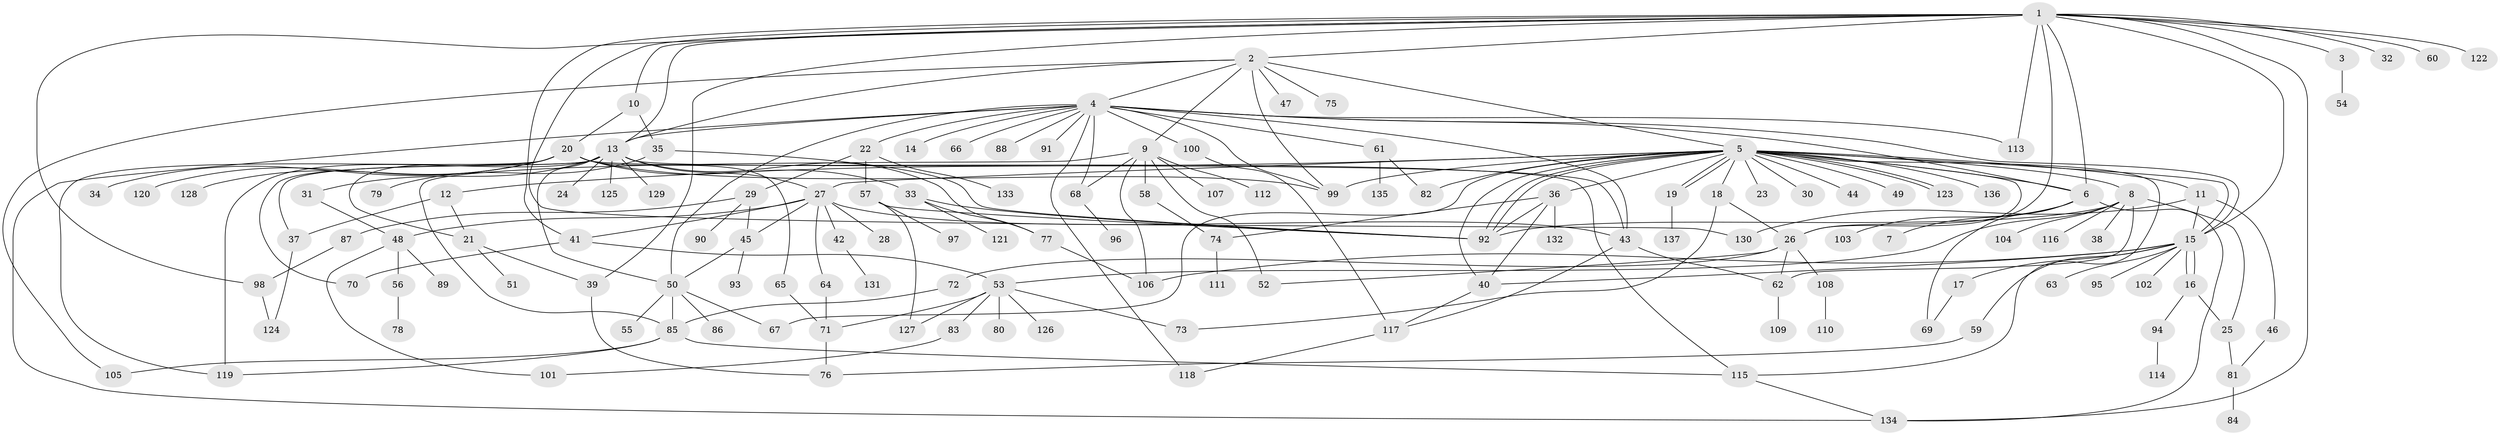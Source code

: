 // Generated by graph-tools (version 1.1) at 2025/49/03/09/25 03:49:50]
// undirected, 137 vertices, 209 edges
graph export_dot {
graph [start="1"]
  node [color=gray90,style=filled];
  1;
  2;
  3;
  4;
  5;
  6;
  7;
  8;
  9;
  10;
  11;
  12;
  13;
  14;
  15;
  16;
  17;
  18;
  19;
  20;
  21;
  22;
  23;
  24;
  25;
  26;
  27;
  28;
  29;
  30;
  31;
  32;
  33;
  34;
  35;
  36;
  37;
  38;
  39;
  40;
  41;
  42;
  43;
  44;
  45;
  46;
  47;
  48;
  49;
  50;
  51;
  52;
  53;
  54;
  55;
  56;
  57;
  58;
  59;
  60;
  61;
  62;
  63;
  64;
  65;
  66;
  67;
  68;
  69;
  70;
  71;
  72;
  73;
  74;
  75;
  76;
  77;
  78;
  79;
  80;
  81;
  82;
  83;
  84;
  85;
  86;
  87;
  88;
  89;
  90;
  91;
  92;
  93;
  94;
  95;
  96;
  97;
  98;
  99;
  100;
  101;
  102;
  103;
  104;
  105;
  106;
  107;
  108;
  109;
  110;
  111;
  112;
  113;
  114;
  115;
  116;
  117;
  118;
  119;
  120;
  121;
  122;
  123;
  124;
  125;
  126;
  127;
  128;
  129;
  130;
  131;
  132;
  133;
  134;
  135;
  136;
  137;
  1 -- 2;
  1 -- 3;
  1 -- 6;
  1 -- 10;
  1 -- 13;
  1 -- 15;
  1 -- 26;
  1 -- 32;
  1 -- 39;
  1 -- 41;
  1 -- 60;
  1 -- 98;
  1 -- 113;
  1 -- 122;
  1 -- 130;
  1 -- 134;
  2 -- 4;
  2 -- 5;
  2 -- 9;
  2 -- 13;
  2 -- 47;
  2 -- 75;
  2 -- 99;
  2 -- 105;
  3 -- 54;
  4 -- 6;
  4 -- 13;
  4 -- 14;
  4 -- 15;
  4 -- 22;
  4 -- 43;
  4 -- 50;
  4 -- 61;
  4 -- 66;
  4 -- 68;
  4 -- 88;
  4 -- 91;
  4 -- 99;
  4 -- 100;
  4 -- 113;
  4 -- 118;
  4 -- 134;
  5 -- 6;
  5 -- 8;
  5 -- 11;
  5 -- 12;
  5 -- 15;
  5 -- 18;
  5 -- 19;
  5 -- 19;
  5 -- 23;
  5 -- 26;
  5 -- 27;
  5 -- 30;
  5 -- 36;
  5 -- 40;
  5 -- 44;
  5 -- 49;
  5 -- 67;
  5 -- 82;
  5 -- 92;
  5 -- 92;
  5 -- 99;
  5 -- 115;
  5 -- 123;
  5 -- 123;
  5 -- 136;
  6 -- 7;
  6 -- 69;
  6 -- 103;
  6 -- 134;
  8 -- 25;
  8 -- 38;
  8 -- 53;
  8 -- 62;
  8 -- 92;
  8 -- 104;
  8 -- 116;
  9 -- 52;
  9 -- 58;
  9 -- 68;
  9 -- 85;
  9 -- 106;
  9 -- 107;
  9 -- 112;
  10 -- 20;
  10 -- 35;
  11 -- 15;
  11 -- 46;
  11 -- 130;
  12 -- 21;
  12 -- 37;
  13 -- 24;
  13 -- 27;
  13 -- 31;
  13 -- 37;
  13 -- 43;
  13 -- 50;
  13 -- 70;
  13 -- 77;
  13 -- 119;
  13 -- 125;
  13 -- 129;
  15 -- 16;
  15 -- 16;
  15 -- 17;
  15 -- 40;
  15 -- 59;
  15 -- 63;
  15 -- 95;
  15 -- 102;
  15 -- 106;
  16 -- 25;
  16 -- 94;
  17 -- 69;
  18 -- 26;
  18 -- 73;
  19 -- 137;
  20 -- 21;
  20 -- 33;
  20 -- 34;
  20 -- 65;
  20 -- 99;
  20 -- 115;
  20 -- 119;
  20 -- 120;
  20 -- 128;
  21 -- 39;
  21 -- 51;
  22 -- 29;
  22 -- 57;
  22 -- 133;
  25 -- 81;
  26 -- 52;
  26 -- 62;
  26 -- 72;
  26 -- 108;
  27 -- 28;
  27 -- 41;
  27 -- 42;
  27 -- 43;
  27 -- 45;
  27 -- 48;
  27 -- 64;
  29 -- 45;
  29 -- 87;
  29 -- 90;
  31 -- 48;
  33 -- 77;
  33 -- 92;
  33 -- 121;
  35 -- 79;
  35 -- 92;
  36 -- 40;
  36 -- 74;
  36 -- 92;
  36 -- 132;
  37 -- 124;
  39 -- 76;
  40 -- 117;
  41 -- 53;
  41 -- 70;
  42 -- 131;
  43 -- 62;
  43 -- 117;
  45 -- 50;
  45 -- 93;
  46 -- 81;
  48 -- 56;
  48 -- 89;
  48 -- 101;
  50 -- 55;
  50 -- 67;
  50 -- 85;
  50 -- 86;
  53 -- 71;
  53 -- 73;
  53 -- 80;
  53 -- 83;
  53 -- 126;
  53 -- 127;
  56 -- 78;
  57 -- 92;
  57 -- 97;
  57 -- 127;
  58 -- 74;
  59 -- 76;
  61 -- 82;
  61 -- 135;
  62 -- 109;
  64 -- 71;
  65 -- 71;
  68 -- 96;
  71 -- 76;
  72 -- 85;
  74 -- 111;
  77 -- 106;
  81 -- 84;
  83 -- 101;
  85 -- 105;
  85 -- 115;
  85 -- 119;
  87 -- 98;
  94 -- 114;
  98 -- 124;
  100 -- 117;
  108 -- 110;
  115 -- 134;
  117 -- 118;
}
